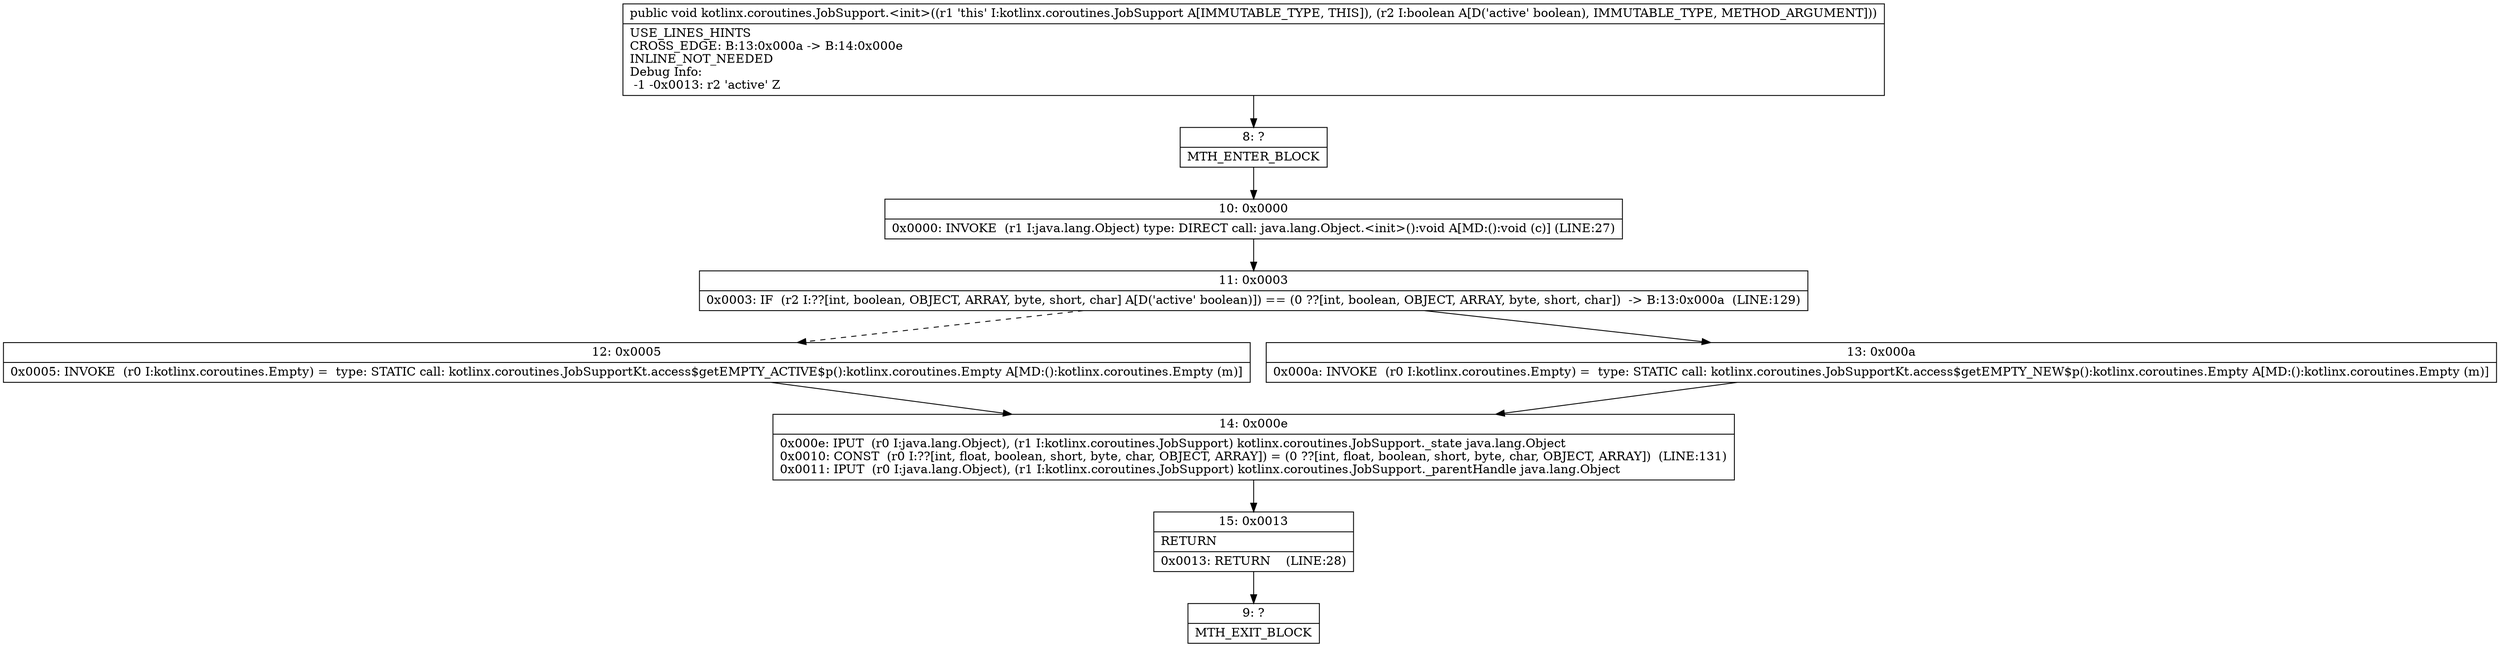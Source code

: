 digraph "CFG forkotlinx.coroutines.JobSupport.\<init\>(Z)V" {
Node_8 [shape=record,label="{8\:\ ?|MTH_ENTER_BLOCK\l}"];
Node_10 [shape=record,label="{10\:\ 0x0000|0x0000: INVOKE  (r1 I:java.lang.Object) type: DIRECT call: java.lang.Object.\<init\>():void A[MD:():void (c)] (LINE:27)\l}"];
Node_11 [shape=record,label="{11\:\ 0x0003|0x0003: IF  (r2 I:??[int, boolean, OBJECT, ARRAY, byte, short, char] A[D('active' boolean)]) == (0 ??[int, boolean, OBJECT, ARRAY, byte, short, char])  \-\> B:13:0x000a  (LINE:129)\l}"];
Node_12 [shape=record,label="{12\:\ 0x0005|0x0005: INVOKE  (r0 I:kotlinx.coroutines.Empty) =  type: STATIC call: kotlinx.coroutines.JobSupportKt.access$getEMPTY_ACTIVE$p():kotlinx.coroutines.Empty A[MD:():kotlinx.coroutines.Empty (m)]\l}"];
Node_14 [shape=record,label="{14\:\ 0x000e|0x000e: IPUT  (r0 I:java.lang.Object), (r1 I:kotlinx.coroutines.JobSupport) kotlinx.coroutines.JobSupport._state java.lang.Object \l0x0010: CONST  (r0 I:??[int, float, boolean, short, byte, char, OBJECT, ARRAY]) = (0 ??[int, float, boolean, short, byte, char, OBJECT, ARRAY])  (LINE:131)\l0x0011: IPUT  (r0 I:java.lang.Object), (r1 I:kotlinx.coroutines.JobSupport) kotlinx.coroutines.JobSupport._parentHandle java.lang.Object \l}"];
Node_15 [shape=record,label="{15\:\ 0x0013|RETURN\l|0x0013: RETURN    (LINE:28)\l}"];
Node_9 [shape=record,label="{9\:\ ?|MTH_EXIT_BLOCK\l}"];
Node_13 [shape=record,label="{13\:\ 0x000a|0x000a: INVOKE  (r0 I:kotlinx.coroutines.Empty) =  type: STATIC call: kotlinx.coroutines.JobSupportKt.access$getEMPTY_NEW$p():kotlinx.coroutines.Empty A[MD:():kotlinx.coroutines.Empty (m)]\l}"];
MethodNode[shape=record,label="{public void kotlinx.coroutines.JobSupport.\<init\>((r1 'this' I:kotlinx.coroutines.JobSupport A[IMMUTABLE_TYPE, THIS]), (r2 I:boolean A[D('active' boolean), IMMUTABLE_TYPE, METHOD_ARGUMENT]))  | USE_LINES_HINTS\lCROSS_EDGE: B:13:0x000a \-\> B:14:0x000e\lINLINE_NOT_NEEDED\lDebug Info:\l  \-1 \-0x0013: r2 'active' Z\l}"];
MethodNode -> Node_8;Node_8 -> Node_10;
Node_10 -> Node_11;
Node_11 -> Node_12[style=dashed];
Node_11 -> Node_13;
Node_12 -> Node_14;
Node_14 -> Node_15;
Node_15 -> Node_9;
Node_13 -> Node_14;
}

